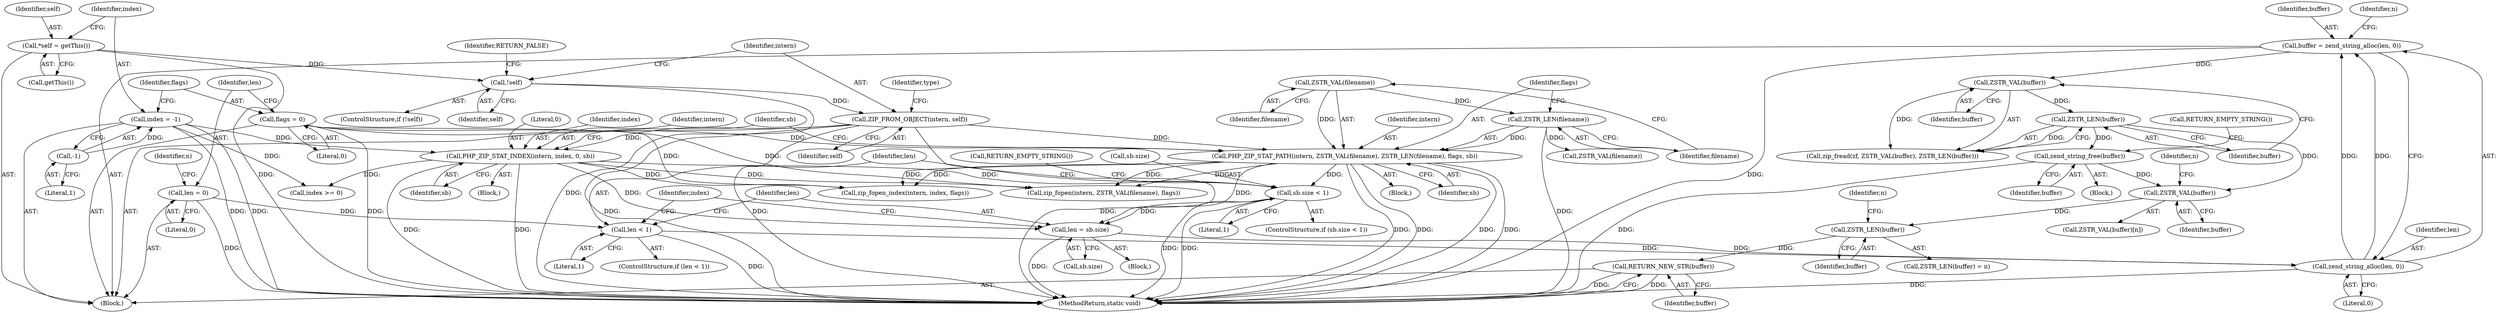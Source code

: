 digraph "1_php-src_3b8d4de300854b3517c7acb239b84f7726c1353c?w=1_0@API" {
"1000250" [label="(Call,zend_string_free(buffer))"];
"1000243" [label="(Call,ZSTR_LEN(buffer))"];
"1000241" [label="(Call,ZSTR_VAL(buffer))"];
"1000232" [label="(Call,buffer = zend_string_alloc(len, 0))"];
"1000234" [label="(Call,zend_string_alloc(len, 0))"];
"1000201" [label="(Call,len = sb.size)"];
"1000183" [label="(Call,PHP_ZIP_STAT_INDEX(intern, index, 0, sb))"];
"1000137" [label="(Call,ZIP_FROM_OBJECT(intern, self))"];
"1000133" [label="(Call,!self)"];
"1000108" [label="(Call,*self = getThis())"];
"1000114" [label="(Call,index = -1)"];
"1000116" [label="(Call,-1)"];
"1000189" [label="(Call,sb.size < 1)"];
"1000159" [label="(Call,PHP_ZIP_STAT_PATH(intern, ZSTR_VAL(filename), ZSTR_LEN(filename), flags, sb))"];
"1000161" [label="(Call,ZSTR_VAL(filename))"];
"1000163" [label="(Call,ZSTR_LEN(filename))"];
"1000119" [label="(Call,flags = 0)"];
"1000197" [label="(Call,len < 1)"];
"1000123" [label="(Call,len = 0)"];
"1000257" [label="(Call,ZSTR_VAL(buffer))"];
"1000262" [label="(Call,ZSTR_LEN(buffer))"];
"1000265" [label="(Call,RETURN_NEW_STR(buffer))"];
"1000244" [label="(Identifier,buffer)"];
"1000249" [label="(Block,)"];
"1000195" [label="(Call,RETURN_EMPTY_STRING())"];
"1000259" [label="(Identifier,n)"];
"1000162" [label="(Identifier,filename)"];
"1000142" [label="(Identifier,type)"];
"1000138" [label="(Identifier,intern)"];
"1000117" [label="(Literal,1)"];
"1000105" [label="(Block,)"];
"1000119" [label="(Call,flags = 0)"];
"1000200" [label="(Block,)"];
"1000183" [label="(Call,PHP_ZIP_STAT_INDEX(intern, index, 0, sb))"];
"1000110" [label="(Call,getThis())"];
"1000235" [label="(Identifier,len)"];
"1000168" [label="(Block,)"];
"1000242" [label="(Identifier,buffer)"];
"1000108" [label="(Call,*self = getThis())"];
"1000115" [label="(Identifier,index)"];
"1000163" [label="(Call,ZSTR_LEN(filename))"];
"1000123" [label="(Call,len = 0)"];
"1000186" [label="(Literal,0)"];
"1000251" [label="(Identifier,buffer)"];
"1000136" [label="(Identifier,RETURN_FALSE)"];
"1000267" [label="(MethodReturn,static void)"];
"1000203" [label="(Call,sb.size)"];
"1000161" [label="(Call,ZSTR_VAL(filename))"];
"1000261" [label="(Call,ZSTR_LEN(buffer) = n)"];
"1000265" [label="(Call,RETURN_NEW_STR(buffer))"];
"1000266" [label="(Identifier,buffer)"];
"1000258" [label="(Identifier,buffer)"];
"1000223" [label="(Call,ZSTR_VAL(filename))"];
"1000257" [label="(Call,ZSTR_VAL(buffer))"];
"1000239" [label="(Call,zip_fread(zf, ZSTR_VAL(buffer), ZSTR_LEN(buffer)))"];
"1000233" [label="(Identifier,buffer)"];
"1000164" [label="(Identifier,filename)"];
"1000232" [label="(Call,buffer = zend_string_alloc(len, 0))"];
"1000160" [label="(Identifier,intern)"];
"1000185" [label="(Identifier,index)"];
"1000165" [label="(Identifier,flags)"];
"1000198" [label="(Identifier,len)"];
"1000133" [label="(Call,!self)"];
"1000252" [label="(Call,RETURN_EMPTY_STRING())"];
"1000202" [label="(Identifier,len)"];
"1000221" [label="(Call,zip_fopen(intern, ZSTR_VAL(filename), flags))"];
"1000197" [label="(Call,len < 1)"];
"1000134" [label="(Identifier,self)"];
"1000262" [label="(Call,ZSTR_LEN(buffer))"];
"1000184" [label="(Identifier,intern)"];
"1000193" [label="(Literal,1)"];
"1000189" [label="(Call,sb.size < 1)"];
"1000187" [label="(Identifier,sb)"];
"1000207" [label="(Call,index >= 0)"];
"1000238" [label="(Identifier,n)"];
"1000196" [label="(ControlStructure,if (len < 1))"];
"1000199" [label="(Literal,1)"];
"1000201" [label="(Call,len = sb.size)"];
"1000132" [label="(ControlStructure,if (!self))"];
"1000241" [label="(Call,ZSTR_VAL(buffer))"];
"1000116" [label="(Call,-1)"];
"1000139" [label="(Identifier,self)"];
"1000125" [label="(Literal,0)"];
"1000120" [label="(Identifier,flags)"];
"1000263" [label="(Identifier,buffer)"];
"1000137" [label="(Call,ZIP_FROM_OBJECT(intern, self))"];
"1000236" [label="(Literal,0)"];
"1000234" [label="(Call,zend_string_alloc(len, 0))"];
"1000191" [label="(Identifier,sb)"];
"1000114" [label="(Call,index = -1)"];
"1000264" [label="(Identifier,n)"];
"1000256" [label="(Call,ZSTR_VAL(buffer)[n])"];
"1000188" [label="(ControlStructure,if (sb.size < 1))"];
"1000130" [label="(Identifier,n)"];
"1000159" [label="(Call,PHP_ZIP_STAT_PATH(intern, ZSTR_VAL(filename), ZSTR_LEN(filename), flags, sb))"];
"1000250" [label="(Call,zend_string_free(buffer))"];
"1000166" [label="(Identifier,sb)"];
"1000243" [label="(Call,ZSTR_LEN(buffer))"];
"1000208" [label="(Identifier,index)"];
"1000121" [label="(Literal,0)"];
"1000213" [label="(Call,zip_fopen_index(intern, index, flags))"];
"1000109" [label="(Identifier,self)"];
"1000190" [label="(Call,sb.size)"];
"1000124" [label="(Identifier,len)"];
"1000144" [label="(Block,)"];
"1000250" -> "1000249"  [label="AST: "];
"1000250" -> "1000251"  [label="CFG: "];
"1000251" -> "1000250"  [label="AST: "];
"1000252" -> "1000250"  [label="CFG: "];
"1000250" -> "1000267"  [label="DDG: "];
"1000243" -> "1000250"  [label="DDG: "];
"1000250" -> "1000257"  [label="DDG: "];
"1000243" -> "1000239"  [label="AST: "];
"1000243" -> "1000244"  [label="CFG: "];
"1000244" -> "1000243"  [label="AST: "];
"1000239" -> "1000243"  [label="CFG: "];
"1000243" -> "1000239"  [label="DDG: "];
"1000241" -> "1000243"  [label="DDG: "];
"1000243" -> "1000257"  [label="DDG: "];
"1000241" -> "1000239"  [label="AST: "];
"1000241" -> "1000242"  [label="CFG: "];
"1000242" -> "1000241"  [label="AST: "];
"1000244" -> "1000241"  [label="CFG: "];
"1000241" -> "1000239"  [label="DDG: "];
"1000232" -> "1000241"  [label="DDG: "];
"1000232" -> "1000105"  [label="AST: "];
"1000232" -> "1000234"  [label="CFG: "];
"1000233" -> "1000232"  [label="AST: "];
"1000234" -> "1000232"  [label="AST: "];
"1000238" -> "1000232"  [label="CFG: "];
"1000232" -> "1000267"  [label="DDG: "];
"1000234" -> "1000232"  [label="DDG: "];
"1000234" -> "1000232"  [label="DDG: "];
"1000234" -> "1000236"  [label="CFG: "];
"1000235" -> "1000234"  [label="AST: "];
"1000236" -> "1000234"  [label="AST: "];
"1000234" -> "1000267"  [label="DDG: "];
"1000201" -> "1000234"  [label="DDG: "];
"1000197" -> "1000234"  [label="DDG: "];
"1000201" -> "1000200"  [label="AST: "];
"1000201" -> "1000203"  [label="CFG: "];
"1000202" -> "1000201"  [label="AST: "];
"1000203" -> "1000201"  [label="AST: "];
"1000208" -> "1000201"  [label="CFG: "];
"1000201" -> "1000267"  [label="DDG: "];
"1000183" -> "1000201"  [label="DDG: "];
"1000189" -> "1000201"  [label="DDG: "];
"1000159" -> "1000201"  [label="DDG: "];
"1000183" -> "1000168"  [label="AST: "];
"1000183" -> "1000187"  [label="CFG: "];
"1000184" -> "1000183"  [label="AST: "];
"1000185" -> "1000183"  [label="AST: "];
"1000186" -> "1000183"  [label="AST: "];
"1000187" -> "1000183"  [label="AST: "];
"1000191" -> "1000183"  [label="CFG: "];
"1000183" -> "1000267"  [label="DDG: "];
"1000183" -> "1000267"  [label="DDG: "];
"1000137" -> "1000183"  [label="DDG: "];
"1000114" -> "1000183"  [label="DDG: "];
"1000183" -> "1000189"  [label="DDG: "];
"1000183" -> "1000207"  [label="DDG: "];
"1000183" -> "1000213"  [label="DDG: "];
"1000183" -> "1000221"  [label="DDG: "];
"1000137" -> "1000105"  [label="AST: "];
"1000137" -> "1000139"  [label="CFG: "];
"1000138" -> "1000137"  [label="AST: "];
"1000139" -> "1000137"  [label="AST: "];
"1000142" -> "1000137"  [label="CFG: "];
"1000137" -> "1000267"  [label="DDG: "];
"1000137" -> "1000267"  [label="DDG: "];
"1000137" -> "1000267"  [label="DDG: "];
"1000133" -> "1000137"  [label="DDG: "];
"1000137" -> "1000159"  [label="DDG: "];
"1000133" -> "1000132"  [label="AST: "];
"1000133" -> "1000134"  [label="CFG: "];
"1000134" -> "1000133"  [label="AST: "];
"1000136" -> "1000133"  [label="CFG: "];
"1000138" -> "1000133"  [label="CFG: "];
"1000133" -> "1000267"  [label="DDG: "];
"1000108" -> "1000133"  [label="DDG: "];
"1000108" -> "1000105"  [label="AST: "];
"1000108" -> "1000110"  [label="CFG: "];
"1000109" -> "1000108"  [label="AST: "];
"1000110" -> "1000108"  [label="AST: "];
"1000115" -> "1000108"  [label="CFG: "];
"1000108" -> "1000267"  [label="DDG: "];
"1000114" -> "1000105"  [label="AST: "];
"1000114" -> "1000116"  [label="CFG: "];
"1000115" -> "1000114"  [label="AST: "];
"1000116" -> "1000114"  [label="AST: "];
"1000120" -> "1000114"  [label="CFG: "];
"1000114" -> "1000267"  [label="DDG: "];
"1000114" -> "1000267"  [label="DDG: "];
"1000116" -> "1000114"  [label="DDG: "];
"1000114" -> "1000207"  [label="DDG: "];
"1000116" -> "1000117"  [label="CFG: "];
"1000117" -> "1000116"  [label="AST: "];
"1000189" -> "1000188"  [label="AST: "];
"1000189" -> "1000193"  [label="CFG: "];
"1000190" -> "1000189"  [label="AST: "];
"1000193" -> "1000189"  [label="AST: "];
"1000195" -> "1000189"  [label="CFG: "];
"1000198" -> "1000189"  [label="CFG: "];
"1000189" -> "1000267"  [label="DDG: "];
"1000189" -> "1000267"  [label="DDG: "];
"1000159" -> "1000189"  [label="DDG: "];
"1000159" -> "1000144"  [label="AST: "];
"1000159" -> "1000166"  [label="CFG: "];
"1000160" -> "1000159"  [label="AST: "];
"1000161" -> "1000159"  [label="AST: "];
"1000163" -> "1000159"  [label="AST: "];
"1000165" -> "1000159"  [label="AST: "];
"1000166" -> "1000159"  [label="AST: "];
"1000191" -> "1000159"  [label="CFG: "];
"1000159" -> "1000267"  [label="DDG: "];
"1000159" -> "1000267"  [label="DDG: "];
"1000159" -> "1000267"  [label="DDG: "];
"1000159" -> "1000267"  [label="DDG: "];
"1000161" -> "1000159"  [label="DDG: "];
"1000163" -> "1000159"  [label="DDG: "];
"1000119" -> "1000159"  [label="DDG: "];
"1000159" -> "1000213"  [label="DDG: "];
"1000159" -> "1000213"  [label="DDG: "];
"1000159" -> "1000221"  [label="DDG: "];
"1000159" -> "1000221"  [label="DDG: "];
"1000161" -> "1000162"  [label="CFG: "];
"1000162" -> "1000161"  [label="AST: "];
"1000164" -> "1000161"  [label="CFG: "];
"1000161" -> "1000163"  [label="DDG: "];
"1000163" -> "1000164"  [label="CFG: "];
"1000164" -> "1000163"  [label="AST: "];
"1000165" -> "1000163"  [label="CFG: "];
"1000163" -> "1000267"  [label="DDG: "];
"1000163" -> "1000223"  [label="DDG: "];
"1000119" -> "1000105"  [label="AST: "];
"1000119" -> "1000121"  [label="CFG: "];
"1000120" -> "1000119"  [label="AST: "];
"1000121" -> "1000119"  [label="AST: "];
"1000124" -> "1000119"  [label="CFG: "];
"1000119" -> "1000267"  [label="DDG: "];
"1000119" -> "1000213"  [label="DDG: "];
"1000119" -> "1000221"  [label="DDG: "];
"1000197" -> "1000196"  [label="AST: "];
"1000197" -> "1000199"  [label="CFG: "];
"1000198" -> "1000197"  [label="AST: "];
"1000199" -> "1000197"  [label="AST: "];
"1000202" -> "1000197"  [label="CFG: "];
"1000208" -> "1000197"  [label="CFG: "];
"1000197" -> "1000267"  [label="DDG: "];
"1000123" -> "1000197"  [label="DDG: "];
"1000123" -> "1000105"  [label="AST: "];
"1000123" -> "1000125"  [label="CFG: "];
"1000124" -> "1000123"  [label="AST: "];
"1000125" -> "1000123"  [label="AST: "];
"1000130" -> "1000123"  [label="CFG: "];
"1000123" -> "1000267"  [label="DDG: "];
"1000257" -> "1000256"  [label="AST: "];
"1000257" -> "1000258"  [label="CFG: "];
"1000258" -> "1000257"  [label="AST: "];
"1000259" -> "1000257"  [label="CFG: "];
"1000257" -> "1000262"  [label="DDG: "];
"1000262" -> "1000261"  [label="AST: "];
"1000262" -> "1000263"  [label="CFG: "];
"1000263" -> "1000262"  [label="AST: "];
"1000264" -> "1000262"  [label="CFG: "];
"1000262" -> "1000265"  [label="DDG: "];
"1000265" -> "1000105"  [label="AST: "];
"1000265" -> "1000266"  [label="CFG: "];
"1000266" -> "1000265"  [label="AST: "];
"1000267" -> "1000265"  [label="CFG: "];
"1000265" -> "1000267"  [label="DDG: "];
"1000265" -> "1000267"  [label="DDG: "];
}
